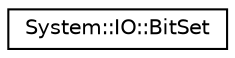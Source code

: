 digraph G
{
  edge [fontname="Helvetica",fontsize="10",labelfontname="Helvetica",labelfontsize="10"];
  node [fontname="Helvetica",fontsize="10",shape=record];
  rankdir="LR";
  Node1 [label="System::IO::BitSet",height=0.2,width=0.4,color="black", fillcolor="white", style="filled",URL="$class_system_1_1_i_o_1_1_bit_set.html"];
}
